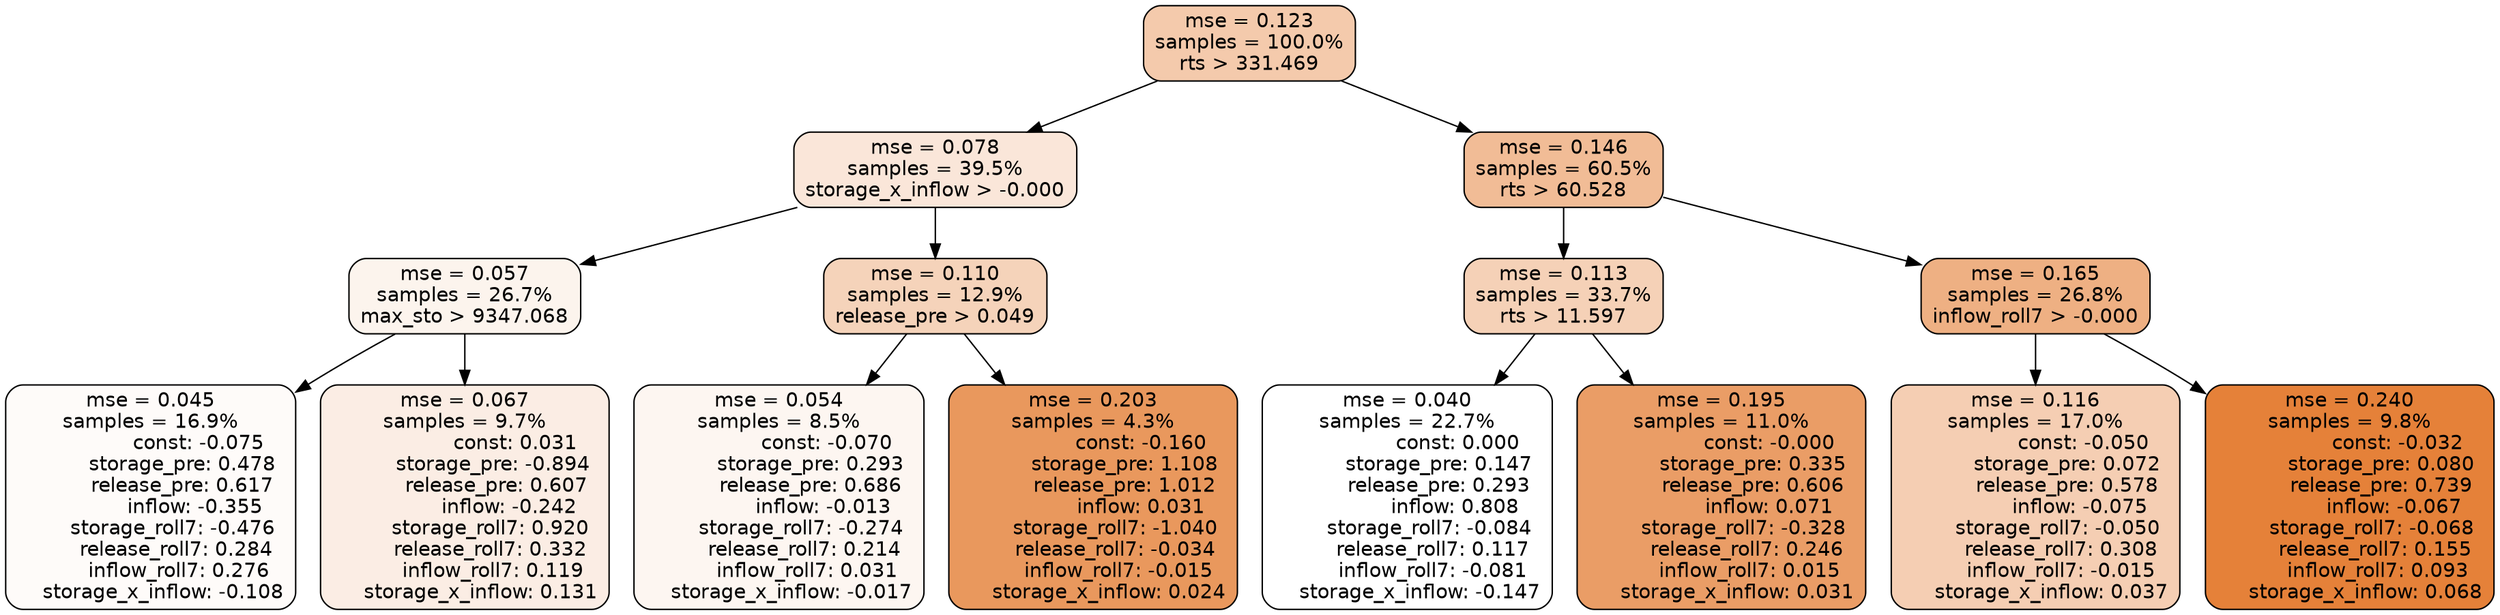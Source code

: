 digraph tree {
node [shape=rectangle, style="filled, rounded", color="black", fontname=helvetica] ;
edge [fontname=helvetica] ;
	"0" [label="mse = 0.123
samples = 100.0%
rts > 331.469", fillcolor="#f4caac"]
	"8" [label="mse = 0.078
samples = 39.5%
storage_x_inflow > -0.000", fillcolor="#fae6d9"]
	"1" [label="mse = 0.146
samples = 60.5%
rts > 60.528", fillcolor="#f1bc96"]
	"9" [label="mse = 0.057
samples = 26.7%
max_sto > 9347.068", fillcolor="#fcf4ed"]
	"12" [label="mse = 0.110
samples = 12.9%
release_pre > 0.049", fillcolor="#f5d3ba"]
	"2" [label="mse = 0.113
samples = 33.7%
rts > 11.597", fillcolor="#f5d1b7"]
	"5" [label="mse = 0.165
samples = 26.8%
inflow_roll7 > -0.000", fillcolor="#eeb083"]
	"10" [label="mse = 0.045
samples = 16.9%
               const: -0.075
          storage_pre: 0.478
          release_pre: 0.617
              inflow: -0.355
       storage_roll7: -0.476
        release_roll7: 0.284
         inflow_roll7: 0.276
    storage_x_inflow: -0.108", fillcolor="#fefbf9"]
	"11" [label="mse = 0.067
samples = 9.7%
                const: 0.031
         storage_pre: -0.894
          release_pre: 0.607
              inflow: -0.242
        storage_roll7: 0.920
        release_roll7: 0.332
         inflow_roll7: 0.119
     storage_x_inflow: 0.131", fillcolor="#fbede4"]
	"13" [label="mse = 0.054
samples = 8.5%
               const: -0.070
          storage_pre: 0.293
          release_pre: 0.686
              inflow: -0.013
       storage_roll7: -0.274
        release_roll7: 0.214
         inflow_roll7: 0.031
    storage_x_inflow: -0.017", fillcolor="#fdf6f1"]
	"14" [label="mse = 0.203
samples = 4.3%
               const: -0.160
          storage_pre: 1.108
          release_pre: 1.012
               inflow: 0.031
       storage_roll7: -1.040
       release_roll7: -0.034
        inflow_roll7: -0.015
     storage_x_inflow: 0.024", fillcolor="#e9985d"]
	"3" [label="mse = 0.040
samples = 22.7%
                const: 0.000
          storage_pre: 0.147
          release_pre: 0.293
               inflow: 0.808
       storage_roll7: -0.084
        release_roll7: 0.117
        inflow_roll7: -0.081
    storage_x_inflow: -0.147", fillcolor="#ffffff"]
	"4" [label="mse = 0.195
samples = 11.0%
               const: -0.000
          storage_pre: 0.335
          release_pre: 0.606
               inflow: 0.071
       storage_roll7: -0.328
        release_roll7: 0.246
         inflow_roll7: 0.015
     storage_x_inflow: 0.031", fillcolor="#ea9d66"]
	"6" [label="mse = 0.116
samples = 17.0%
               const: -0.050
          storage_pre: 0.072
          release_pre: 0.578
              inflow: -0.075
       storage_roll7: -0.050
        release_roll7: 0.308
        inflow_roll7: -0.015
     storage_x_inflow: 0.037", fillcolor="#f5ceb3"]
	"7" [label="mse = 0.240
samples = 9.8%
               const: -0.032
          storage_pre: 0.080
          release_pre: 0.739
              inflow: -0.067
       storage_roll7: -0.068
        release_roll7: 0.155
         inflow_roll7: 0.093
     storage_x_inflow: 0.068", fillcolor="#e58139"]

	"0" -> "1"
	"0" -> "8"
	"8" -> "9"
	"8" -> "12"
	"1" -> "2"
	"1" -> "5"
	"9" -> "10"
	"9" -> "11"
	"12" -> "13"
	"12" -> "14"
	"2" -> "3"
	"2" -> "4"
	"5" -> "6"
	"5" -> "7"
}